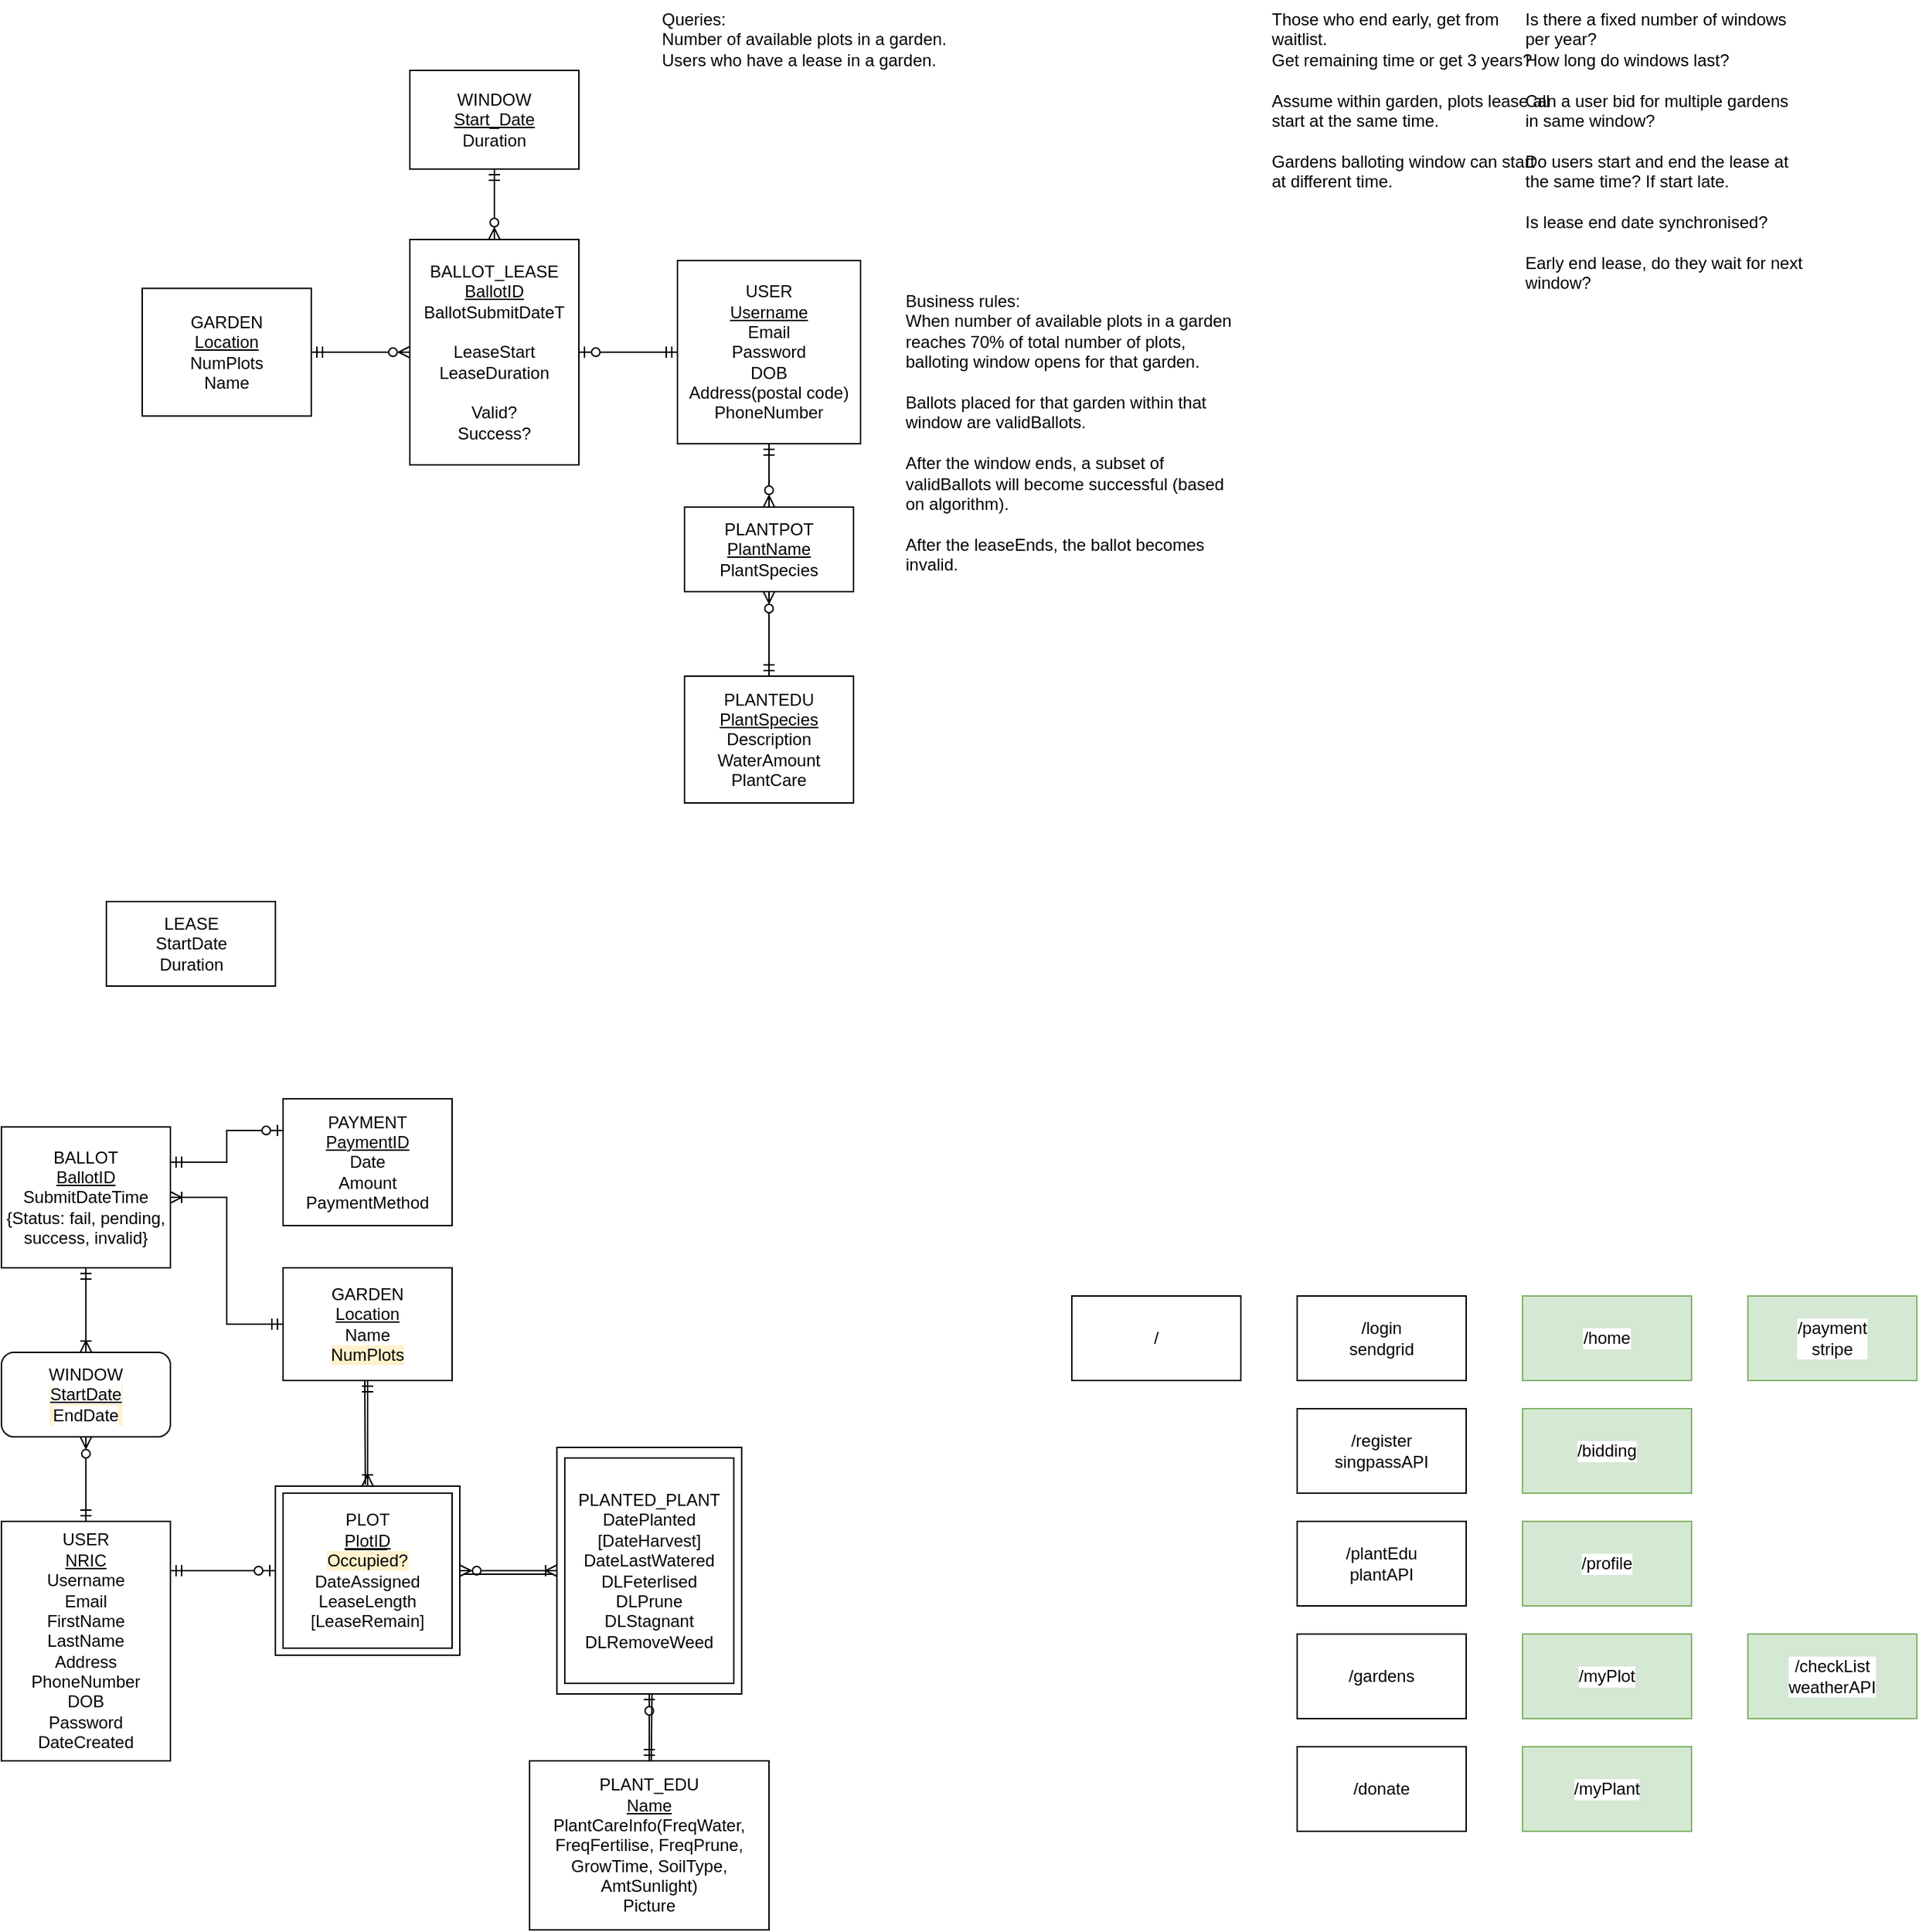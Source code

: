 <mxfile version="16.4.0" type="device"><diagram id="dbQivJhmGcfbXqYpBq1_" name="Page-1"><mxGraphModel dx="819" dy="1773" grid="0" gridSize="10" guides="1" tooltips="1" connect="1" arrows="1" fold="1" page="1" pageScale="1" pageWidth="827" pageHeight="1169" math="0" shadow="0"><root><mxCell id="0"/><mxCell id="1" parent="0"/><mxCell id="ucx8X29_TLgsrxBYdpCX-34" value="" style="rounded=0;whiteSpace=wrap;html=1;" parent="1" vertex="1"><mxGeometry x="514.38" y="147.5" width="131.25" height="175" as="geometry"/></mxCell><mxCell id="ucx8X29_TLgsrxBYdpCX-30" value="" style="rounded=0;whiteSpace=wrap;html=1;" parent="1" vertex="1"><mxGeometry x="314.55" y="175" width="130.91" height="120" as="geometry"/></mxCell><mxCell id="ucx8X29_TLgsrxBYdpCX-25" style="edgeStyle=orthogonalEdgeStyle;rounded=0;orthogonalLoop=1;jettySize=auto;html=1;entryX=0.5;entryY=1;entryDx=0;entryDy=0;startArrow=ERmandOne;startFill=0;endArrow=ERzeroToMany;endFill=0;" parent="1" source="ucx8X29_TLgsrxBYdpCX-1" target="ucx8X29_TLgsrxBYdpCX-24" edge="1"><mxGeometry relative="1" as="geometry"/></mxCell><mxCell id="ucx8X29_TLgsrxBYdpCX-33" style="edgeStyle=orthogonalEdgeStyle;rounded=0;orthogonalLoop=1;jettySize=auto;html=1;entryX=0;entryY=0.5;entryDx=0;entryDy=0;startArrow=ERmandOne;startFill=0;endArrow=ERzeroToOne;endFill=0;" parent="1" source="ucx8X29_TLgsrxBYdpCX-1" target="ucx8X29_TLgsrxBYdpCX-30" edge="1"><mxGeometry relative="1" as="geometry"><Array as="points"><mxPoint x="280" y="235"/><mxPoint x="280" y="235"/></Array></mxGeometry></mxCell><mxCell id="ucx8X29_TLgsrxBYdpCX-1" value="USER&lt;br&gt;&lt;u&gt;NRIC&lt;/u&gt;&lt;br&gt;Username&lt;br&gt;Email&lt;br&gt;FirstName&lt;br&gt;LastName&lt;br&gt;Address&lt;br&gt;PhoneNumber&lt;br&gt;DOB&lt;br&gt;Password&lt;br&gt;DateCreated" style="rounded=0;whiteSpace=wrap;html=1;" parent="1" vertex="1"><mxGeometry x="120" y="200" width="120" height="170" as="geometry"/></mxCell><mxCell id="ucx8X29_TLgsrxBYdpCX-31" style="edgeStyle=orthogonalEdgeStyle;rounded=0;orthogonalLoop=1;jettySize=auto;html=1;entryX=0.5;entryY=0;entryDx=0;entryDy=0;startArrow=ERmandOne;startFill=0;endArrow=ERoneToMany;endFill=0;" parent="1" source="ucx8X29_TLgsrxBYdpCX-2" target="ucx8X29_TLgsrxBYdpCX-30" edge="1"><mxGeometry relative="1" as="geometry"/></mxCell><mxCell id="ucx8X29_TLgsrxBYdpCX-2" value="GARDEN&lt;br&gt;&lt;u&gt;Location&lt;br&gt;&lt;/u&gt;Name&lt;br&gt;&lt;span style=&quot;background-color: rgb(255 , 242 , 204)&quot;&gt;NumPlots&lt;/span&gt;" style="rounded=0;whiteSpace=wrap;html=1;" parent="1" vertex="1"><mxGeometry x="320" y="20" width="120" height="80" as="geometry"/></mxCell><mxCell id="ucx8X29_TLgsrxBYdpCX-15" style="edgeStyle=orthogonalEdgeStyle;rounded=0;orthogonalLoop=1;jettySize=auto;html=1;endArrow=ERoneToMany;endFill=0;startArrow=ERzeroToMany;startFill=0;exitX=1;exitY=0.5;exitDx=0;exitDy=0;entryX=0;entryY=0.5;entryDx=0;entryDy=0;" parent="1" source="ucx8X29_TLgsrxBYdpCX-30" target="ucx8X29_TLgsrxBYdpCX-34" edge="1"><mxGeometry relative="1" as="geometry"><mxPoint x="460" y="210" as="sourcePoint"/><mxPoint x="490" y="270" as="targetPoint"/></mxGeometry></mxCell><mxCell id="ucx8X29_TLgsrxBYdpCX-4" value="PLOT&lt;br&gt;&lt;u&gt;PlotID&lt;/u&gt;&lt;br&gt;&lt;span style=&quot;background-color: rgb(255 , 242 , 204)&quot;&gt;Occupied?&lt;/span&gt;&lt;br&gt;DateAssigned&lt;br&gt;LeaseLength&lt;br&gt;[LeaseRemain]" style="rounded=0;whiteSpace=wrap;html=1;" parent="1" vertex="1"><mxGeometry x="320" y="180" width="120" height="110" as="geometry"/></mxCell><mxCell id="ucx8X29_TLgsrxBYdpCX-18" style="edgeStyle=orthogonalEdgeStyle;rounded=0;orthogonalLoop=1;jettySize=auto;html=1;entryX=0.5;entryY=0;entryDx=0;entryDy=0;startArrow=ERzeroToOne;startFill=0;endArrow=ERmandOne;endFill=0;exitX=0.5;exitY=1;exitDx=0;exitDy=0;" parent="1" source="ucx8X29_TLgsrxBYdpCX-34" target="ucx8X29_TLgsrxBYdpCX-17" edge="1"><mxGeometry relative="1" as="geometry"><mxPoint x="580" y="330" as="sourcePoint"/></mxGeometry></mxCell><mxCell id="ucx8X29_TLgsrxBYdpCX-8" value="PLANTED_PLANT&lt;br&gt;DatePlanted&lt;br&gt;[DateHarvest]&lt;br&gt;DateLastWatered&lt;br&gt;DLFeterlised&lt;br&gt;DLPrune&lt;br&gt;DLStagnant&lt;br&gt;DLRemoveWeed" style="rounded=0;whiteSpace=wrap;html=1;" parent="1" vertex="1"><mxGeometry x="520" y="155" width="120" height="160" as="geometry"/></mxCell><mxCell id="ucx8X29_TLgsrxBYdpCX-22" style="edgeStyle=orthogonalEdgeStyle;rounded=0;orthogonalLoop=1;jettySize=auto;html=1;entryX=0;entryY=0.5;entryDx=0;entryDy=0;startArrow=ERoneToMany;startFill=0;endArrow=ERmandOne;endFill=0;" parent="1" source="ucx8X29_TLgsrxBYdpCX-9" target="ucx8X29_TLgsrxBYdpCX-2" edge="1"><mxGeometry relative="1" as="geometry"/></mxCell><mxCell id="ucx8X29_TLgsrxBYdpCX-26" style="edgeStyle=orthogonalEdgeStyle;rounded=0;orthogonalLoop=1;jettySize=auto;html=1;entryX=0.5;entryY=0;entryDx=0;entryDy=0;startArrow=ERmandOne;startFill=0;endArrow=ERoneToMany;endFill=0;" parent="1" source="ucx8X29_TLgsrxBYdpCX-9" target="ucx8X29_TLgsrxBYdpCX-24" edge="1"><mxGeometry relative="1" as="geometry"/></mxCell><mxCell id="ucx8X29_TLgsrxBYdpCX-28" style="edgeStyle=orthogonalEdgeStyle;rounded=0;orthogonalLoop=1;jettySize=auto;html=1;entryX=0;entryY=0.25;entryDx=0;entryDy=0;startArrow=ERmandOne;startFill=0;endArrow=ERzeroToOne;endFill=0;" parent="1" source="ucx8X29_TLgsrxBYdpCX-9" target="ucx8X29_TLgsrxBYdpCX-11" edge="1"><mxGeometry relative="1" as="geometry"><Array as="points"><mxPoint x="280" y="-55"/><mxPoint x="280" y="-78"/></Array></mxGeometry></mxCell><mxCell id="ucx8X29_TLgsrxBYdpCX-9" value="BALLOT&lt;br&gt;&lt;u&gt;BallotID&lt;/u&gt;&lt;u&gt;&lt;br&gt;&lt;/u&gt;SubmitDateTime&lt;br&gt;{Status: fail, pending, success, invalid}" style="rounded=0;whiteSpace=wrap;html=1;" parent="1" vertex="1"><mxGeometry x="120" y="-80" width="120" height="100" as="geometry"/></mxCell><mxCell id="ucx8X29_TLgsrxBYdpCX-11" value="PAYMENT&lt;br&gt;&lt;u&gt;PaymentID&lt;/u&gt;&lt;br&gt;Date&lt;br&gt;Amount&lt;br&gt;PaymentMethod" style="rounded=0;whiteSpace=wrap;html=1;" parent="1" vertex="1"><mxGeometry x="320" y="-100" width="120" height="90" as="geometry"/></mxCell><mxCell id="ucx8X29_TLgsrxBYdpCX-17" value="PLANT_EDU&lt;br&gt;&lt;u&gt;Name&lt;/u&gt;&lt;br&gt;PlantCareInfo(FreqWater, FreqFertilise, FreqPrune, GrowTime, SoilType, AmtSunlight)&lt;br&gt;Picture" style="rounded=0;whiteSpace=wrap;html=1;" parent="1" vertex="1"><mxGeometry x="495" y="370" width="170" height="120" as="geometry"/></mxCell><mxCell id="ucx8X29_TLgsrxBYdpCX-24" value="&lt;span style=&quot;background-color: rgb(255 , 255 , 255)&quot;&gt;WINDOW&lt;/span&gt;&lt;br&gt;&lt;span style=&quot;background-color: rgb(255 , 255 , 255)&quot;&gt;&lt;u&gt;StartDate&lt;br&gt;&lt;/u&gt;EndDate&lt;/span&gt;" style="rounded=1;whiteSpace=wrap;html=1;labelBackgroundColor=#FFF2CC;" parent="1" vertex="1"><mxGeometry x="120" y="80" width="120" height="60" as="geometry"/></mxCell><mxCell id="ucx8X29_TLgsrxBYdpCX-29" value="" style="endArrow=none;html=1;rounded=0;" parent="1" edge="1"><mxGeometry width="50" height="50" relative="1" as="geometry"><mxPoint x="364" y="220" as="sourcePoint"/><mxPoint x="394" y="220" as="targetPoint"/></mxGeometry></mxCell><mxCell id="ucx8X29_TLgsrxBYdpCX-32" value="" style="endArrow=none;html=1;rounded=0;entryX=0.25;entryY=1;entryDx=0;entryDy=0;exitX=0.274;exitY=-0.007;exitDx=0;exitDy=0;exitPerimeter=0;" parent="1" edge="1"><mxGeometry width="50" height="50" relative="1" as="geometry"><mxPoint x="378.419" y="174.16" as="sourcePoint"/><mxPoint x="378.0" y="100" as="targetPoint"/></mxGeometry></mxCell><mxCell id="ucx8X29_TLgsrxBYdpCX-35" value="" style="endArrow=none;html=1;rounded=0;entryX=0.659;entryY=1.002;entryDx=0;entryDy=0;entryPerimeter=0;exitX=0.62;exitY=-0.004;exitDx=0;exitDy=0;exitPerimeter=0;" parent="1" edge="1"><mxGeometry width="50" height="50" relative="1" as="geometry"><mxPoint x="581.4" y="369.52" as="sourcePoint"/><mxPoint x="581.874" y="322.85" as="targetPoint"/></mxGeometry></mxCell><mxCell id="ucx8X29_TLgsrxBYdpCX-36" value="" style="endArrow=none;html=1;rounded=0;entryX=0;entryY=1;entryDx=0;entryDy=0;" parent="1" edge="1"><mxGeometry width="50" height="50" relative="1" as="geometry"><mxPoint x="448" y="237.5" as="sourcePoint"/><mxPoint x="512.38" y="237.5" as="targetPoint"/></mxGeometry></mxCell><mxCell id="ucx8X29_TLgsrxBYdpCX-37" value="/login&lt;br&gt;sendgrid" style="rounded=0;whiteSpace=wrap;html=1;labelBackgroundColor=#FFFFFF;" parent="1" vertex="1"><mxGeometry x="1040" y="40" width="120" height="60" as="geometry"/></mxCell><mxCell id="ucx8X29_TLgsrxBYdpCX-38" value="/register&lt;br&gt;singpassAPI" style="rounded=0;whiteSpace=wrap;html=1;labelBackgroundColor=#FFFFFF;" parent="1" vertex="1"><mxGeometry x="1040" y="120" width="120" height="60" as="geometry"/></mxCell><mxCell id="ucx8X29_TLgsrxBYdpCX-39" value="/" style="rounded=0;whiteSpace=wrap;html=1;labelBackgroundColor=#FFFFFF;" parent="1" vertex="1"><mxGeometry x="880" y="40" width="120" height="60" as="geometry"/></mxCell><mxCell id="ucx8X29_TLgsrxBYdpCX-41" value="/bidding" style="rounded=0;whiteSpace=wrap;html=1;labelBackgroundColor=#FFFFFF;fillColor=#d5e8d4;strokeColor=#82b366;" parent="1" vertex="1"><mxGeometry x="1200" y="120" width="120" height="60" as="geometry"/></mxCell><mxCell id="ucx8X29_TLgsrxBYdpCX-42" value="/myPlant" style="rounded=0;whiteSpace=wrap;html=1;labelBackgroundColor=#FFFFFF;fillColor=#d5e8d4;strokeColor=#82b366;" parent="1" vertex="1"><mxGeometry x="1200" y="360" width="120" height="60" as="geometry"/></mxCell><mxCell id="ucx8X29_TLgsrxBYdpCX-43" value="/myPlot" style="rounded=0;whiteSpace=wrap;html=1;labelBackgroundColor=#FFFFFF;fillColor=#d5e8d4;strokeColor=#82b366;" parent="1" vertex="1"><mxGeometry x="1200" y="280" width="120" height="60" as="geometry"/></mxCell><mxCell id="ucx8X29_TLgsrxBYdpCX-44" value="/payment&lt;br&gt;stripe" style="rounded=0;whiteSpace=wrap;html=1;labelBackgroundColor=#FFFFFF;fillColor=#d5e8d4;strokeColor=#82b366;" parent="1" vertex="1"><mxGeometry x="1360" y="40" width="120" height="60" as="geometry"/></mxCell><mxCell id="ucx8X29_TLgsrxBYdpCX-46" value="/checkList&lt;br&gt;weatherAPI" style="rounded=0;whiteSpace=wrap;html=1;labelBackgroundColor=#FFFFFF;fillColor=#d5e8d4;strokeColor=#82b366;" parent="1" vertex="1"><mxGeometry x="1360" y="280" width="120" height="60" as="geometry"/></mxCell><mxCell id="ucx8X29_TLgsrxBYdpCX-47" value="/profile" style="rounded=0;whiteSpace=wrap;html=1;labelBackgroundColor=#FFFFFF;fillColor=#d5e8d4;strokeColor=#82b366;" parent="1" vertex="1"><mxGeometry x="1200" y="200" width="120" height="60" as="geometry"/></mxCell><mxCell id="ucx8X29_TLgsrxBYdpCX-48" value="/plantEdu&lt;br&gt;plantAPI" style="rounded=0;whiteSpace=wrap;html=1;labelBackgroundColor=#FFFFFF;" parent="1" vertex="1"><mxGeometry x="1040" y="200" width="120" height="60" as="geometry"/></mxCell><mxCell id="ucx8X29_TLgsrxBYdpCX-49" value="/gardens" style="rounded=0;whiteSpace=wrap;html=1;labelBackgroundColor=#FFFFFF;" parent="1" vertex="1"><mxGeometry x="1040" y="280" width="120" height="60" as="geometry"/></mxCell><mxCell id="ucx8X29_TLgsrxBYdpCX-51" value="/donate" style="rounded=0;whiteSpace=wrap;html=1;labelBackgroundColor=#FFFFFF;" parent="1" vertex="1"><mxGeometry x="1040" y="360" width="120" height="60" as="geometry"/></mxCell><mxCell id="ucx8X29_TLgsrxBYdpCX-52" value="/home" style="rounded=0;whiteSpace=wrap;html=1;labelBackgroundColor=#FFFFFF;fillColor=#d5e8d4;strokeColor=#82b366;" parent="1" vertex="1"><mxGeometry x="1200" y="40" width="120" height="60" as="geometry"/></mxCell><mxCell id="EiUlVirJJ3omuRgXoY7v-14" style="edgeStyle=orthogonalEdgeStyle;rounded=0;orthogonalLoop=1;jettySize=auto;html=1;entryX=0;entryY=0.5;entryDx=0;entryDy=0;startArrow=ERmandOne;startFill=0;endArrow=ERzeroToMany;endFill=0;exitX=1;exitY=0.5;exitDx=0;exitDy=0;" parent="1" source="EiUlVirJJ3omuRgXoY7v-1" target="EiUlVirJJ3omuRgXoY7v-6" edge="1"><mxGeometry relative="1" as="geometry"><Array as="points"/><mxPoint x="360" y="-630" as="sourcePoint"/></mxGeometry></mxCell><mxCell id="EiUlVirJJ3omuRgXoY7v-1" value="GARDEN&lt;br&gt;&lt;u&gt;Location&lt;/u&gt;&lt;br&gt;NumPlots&lt;br&gt;Name" style="rounded=0;whiteSpace=wrap;html=1;" parent="1" vertex="1"><mxGeometry x="220" y="-675.31" width="120" height="90.62" as="geometry"/></mxCell><mxCell id="EiUlVirJJ3omuRgXoY7v-15" style="edgeStyle=orthogonalEdgeStyle;rounded=0;orthogonalLoop=1;jettySize=auto;html=1;entryX=1;entryY=0.5;entryDx=0;entryDy=0;startArrow=ERmandOne;startFill=0;endArrow=ERzeroToOne;endFill=0;" parent="1" source="EiUlVirJJ3omuRgXoY7v-2" target="EiUlVirJJ3omuRgXoY7v-6" edge="1"><mxGeometry relative="1" as="geometry"/></mxCell><mxCell id="EiUlVirJJ3omuRgXoY7v-18" style="edgeStyle=orthogonalEdgeStyle;rounded=0;orthogonalLoop=1;jettySize=auto;html=1;startArrow=ERmandOne;startFill=0;endArrow=ERzeroToMany;endFill=0;" parent="1" source="EiUlVirJJ3omuRgXoY7v-2" target="EiUlVirJJ3omuRgXoY7v-16" edge="1"><mxGeometry relative="1" as="geometry"/></mxCell><mxCell id="EiUlVirJJ3omuRgXoY7v-2" value="USER&lt;br&gt;&lt;u&gt;Username&lt;/u&gt;&lt;br&gt;Email&lt;br&gt;Password&lt;br&gt;DOB&lt;br&gt;Address(postal code)&lt;br&gt;PhoneNumber" style="rounded=0;whiteSpace=wrap;html=1;" parent="1" vertex="1"><mxGeometry x="600" y="-695" width="130" height="130" as="geometry"/></mxCell><mxCell id="EiUlVirJJ3omuRgXoY7v-6" value="BALLOT_LEASE&lt;br&gt;&lt;u&gt;BallotID&lt;br&gt;&lt;/u&gt;BallotSubmitDateT&lt;br&gt;&lt;br&gt;LeaseStart&lt;br&gt;LeaseDuration&lt;br&gt;&lt;br&gt;Valid?&lt;br&gt;Success?" style="rounded=0;whiteSpace=wrap;html=1;" parent="1" vertex="1"><mxGeometry x="410" y="-710" width="120" height="160" as="geometry"/></mxCell><mxCell id="EiUlVirJJ3omuRgXoY7v-11" style="edgeStyle=orthogonalEdgeStyle;rounded=0;orthogonalLoop=1;jettySize=auto;html=1;entryX=0.5;entryY=0;entryDx=0;entryDy=0;startArrow=ERmandOne;startFill=0;endArrow=ERzeroToMany;endFill=0;" parent="1" source="EiUlVirJJ3omuRgXoY7v-7" target="EiUlVirJJ3omuRgXoY7v-6" edge="1"><mxGeometry relative="1" as="geometry"/></mxCell><mxCell id="EiUlVirJJ3omuRgXoY7v-7" value="WINDOW&lt;br&gt;&lt;u&gt;Start_Date&lt;/u&gt;&lt;br&gt;Duration" style="rounded=0;whiteSpace=wrap;html=1;" parent="1" vertex="1"><mxGeometry x="410" y="-830" width="120" height="70" as="geometry"/></mxCell><mxCell id="EiUlVirJJ3omuRgXoY7v-8" value="Is there a fixed number of windows per year?&lt;br&gt;How long do windows last?&lt;br&gt;&lt;br&gt;Can a user bid for multiple gardens in same window?&lt;br&gt;&lt;br&gt;Do users start and end the lease at the same time? If start late.&lt;br&gt;&lt;br&gt;Is lease end date synchronised?&lt;br&gt;&lt;br&gt;Early end lease, do they wait for next window?" style="text;html=1;strokeColor=none;fillColor=none;align=left;verticalAlign=top;whiteSpace=wrap;rounded=0;" parent="1" vertex="1"><mxGeometry x="1200" y="-880" width="200" height="210" as="geometry"/></mxCell><mxCell id="EiUlVirJJ3omuRgXoY7v-9" value="LEASE&lt;br&gt;StartDate&lt;br&gt;Duration" style="rounded=0;whiteSpace=wrap;html=1;" parent="1" vertex="1"><mxGeometry x="194.55" y="-240" width="120" height="60" as="geometry"/></mxCell><mxCell id="EiUlVirJJ3omuRgXoY7v-16" value="PLANTPOT&lt;br&gt;&lt;u&gt;PlantName&lt;/u&gt;&lt;br&gt;PlantSpecies" style="rounded=0;whiteSpace=wrap;html=1;" parent="1" vertex="1"><mxGeometry x="605" y="-520" width="120" height="60" as="geometry"/></mxCell><mxCell id="EiUlVirJJ3omuRgXoY7v-20" style="edgeStyle=orthogonalEdgeStyle;rounded=0;orthogonalLoop=1;jettySize=auto;html=1;entryX=0.5;entryY=1;entryDx=0;entryDy=0;startArrow=ERmandOne;startFill=0;endArrow=ERzeroToMany;endFill=0;" parent="1" source="EiUlVirJJ3omuRgXoY7v-17" target="EiUlVirJJ3omuRgXoY7v-16" edge="1"><mxGeometry relative="1" as="geometry"/></mxCell><mxCell id="EiUlVirJJ3omuRgXoY7v-17" value="PLANTEDU&lt;br&gt;&lt;u&gt;PlantSpecies&lt;/u&gt;&lt;br&gt;Description&lt;br&gt;WaterAmount&lt;br&gt;PlantCare" style="rounded=0;whiteSpace=wrap;html=1;" parent="1" vertex="1"><mxGeometry x="605" y="-400" width="120" height="90" as="geometry"/></mxCell><mxCell id="z6pUihYxktzNdFPJggAl-1" value="Those who end early, get from waitlist.&lt;br&gt;Get remaining time or get 3 years?&lt;br&gt;&lt;br&gt;Assume within garden, plots lease all start at the same time.&lt;br&gt;&lt;br&gt;Gardens balloting window can start at different time." style="text;html=1;strokeColor=none;fillColor=none;align=left;verticalAlign=top;whiteSpace=wrap;rounded=0;" parent="1" vertex="1"><mxGeometry x="1020" y="-880" width="200" height="170" as="geometry"/></mxCell><mxCell id="VGRyg_01B4dVUBSlSIFo-1" value="Queries:&lt;br&gt;Number of available plots in a garden.&lt;br&gt;Users who have a lease in a garden." style="text;html=1;strokeColor=none;fillColor=none;align=left;verticalAlign=top;whiteSpace=wrap;rounded=0;" vertex="1" parent="1"><mxGeometry x="587" y="-880" width="240" height="60" as="geometry"/></mxCell><mxCell id="VGRyg_01B4dVUBSlSIFo-2" value="Business rules:&lt;br&gt;When number of available plots in a garden reaches 70% of total number of plots, balloting window opens for that garden.&lt;br&gt;&lt;br&gt;Ballots placed for that garden within that window are validBallots.&lt;br&gt;&lt;br&gt;After the window ends, a subset of validBallots will become successful (based on algorithm).&lt;br&gt;&lt;br&gt;After the leaseEnds, the ballot becomes invalid." style="text;html=1;strokeColor=none;fillColor=none;align=left;verticalAlign=top;whiteSpace=wrap;rounded=0;" vertex="1" parent="1"><mxGeometry x="760" y="-680" width="240" height="220" as="geometry"/></mxCell></root></mxGraphModel></diagram></mxfile>